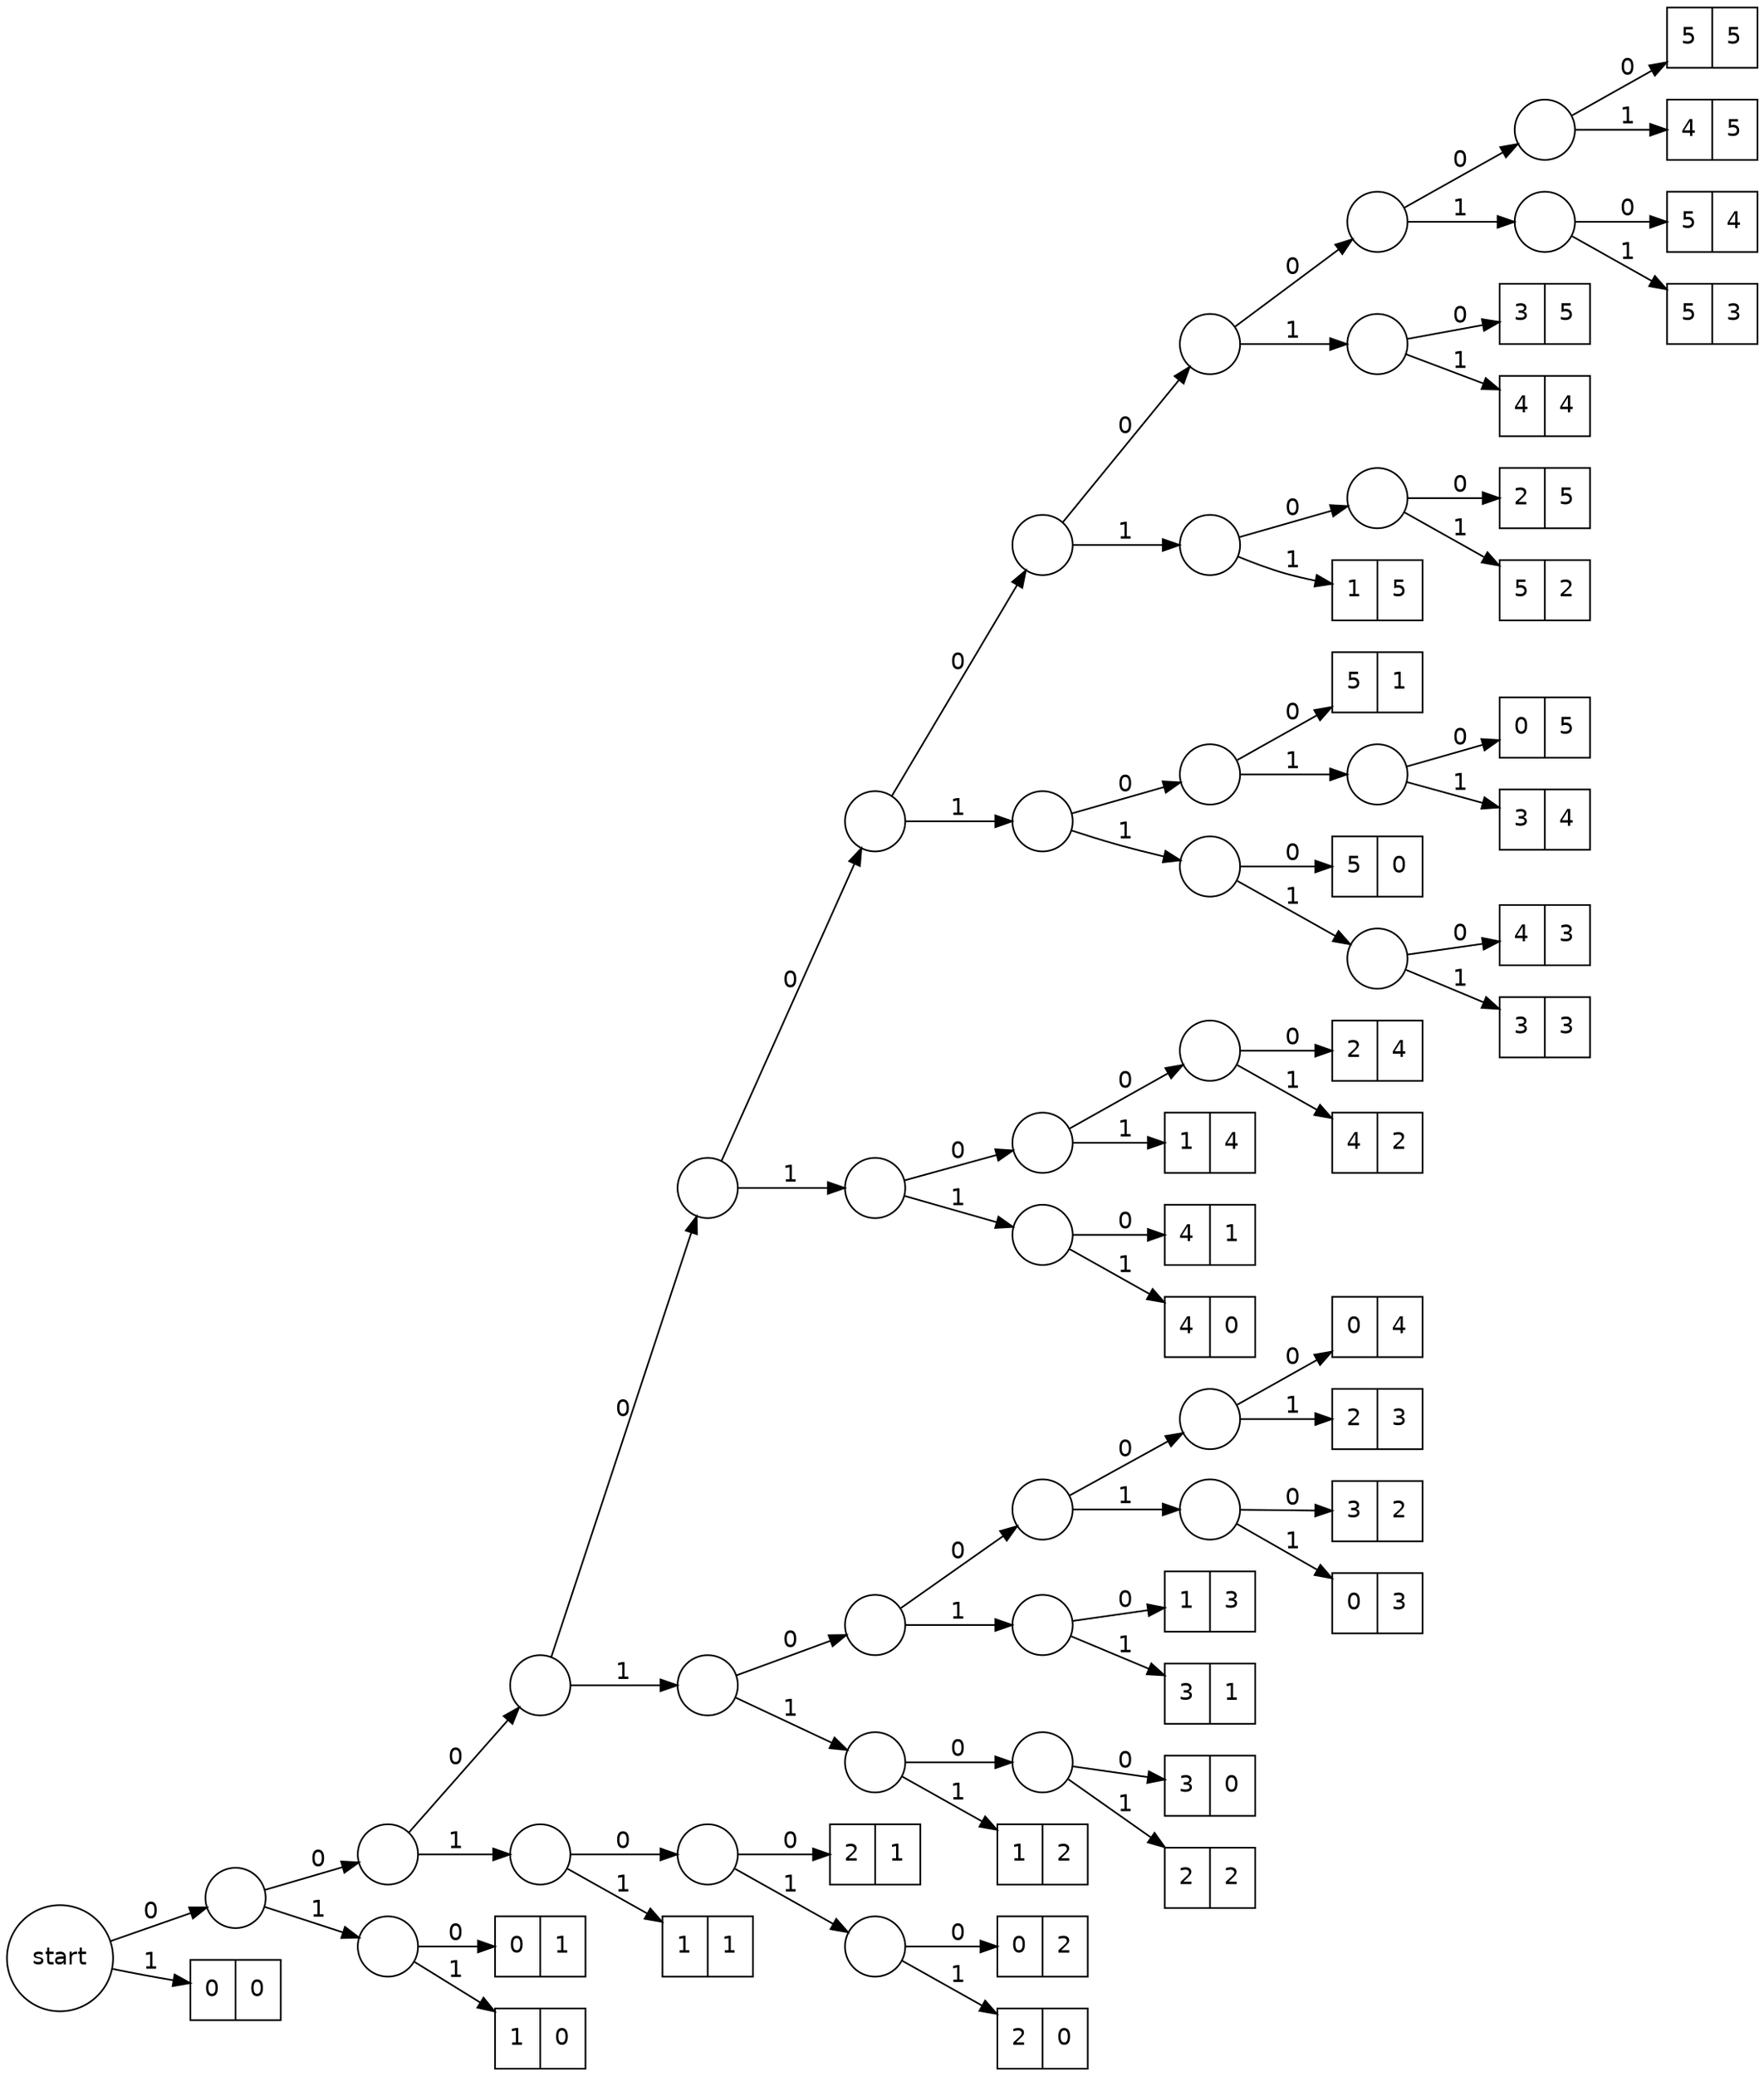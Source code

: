 digraph huffman {
  node [fontname="DejaVuSans"];
  edge [fontname="DejaVuSans"];
  margin = "0";
  rankdir = "LR";

  start [shape=circle,label="start"];
  start -> n0 [label="0"];
  start -> n1 [label="1"];
  n0 [shape=circle,label=""];
  n0 -> n00 [label="0"];
  n0 -> n01 [label="1"];
  n00 [shape=circle,label=""];
  n00 -> n000 [label="0"];
  n00 -> n001 [label="1"];
  n000 [shape=circle,label=""];
  n000 -> n0000 [label="0"];
  n000 -> n0001 [label="1"];
  n0000 [shape=circle,label=""];
  n0000 -> n00000 [label="0"];
  n0000 -> n00001 [label="1"];
  n00000 [shape=circle,label=""];
  n00000 -> n000000 [label="0"];
  n00000 -> n000001 [label="1"];
  n000000 [shape=circle,label=""];
  n000000 -> n0000000 [label="0"];
  n000000 -> n0000001 [label="1"];
  n0000000 [shape=circle,label=""];
  n0000000 -> n00000000 [label="0"];
  n0000000 -> n00000001 [label="1"];
  n00000000 [shape=circle,label=""];
  n00000000 -> n000000000 [label="0"];
  n00000000 -> n000000001 [label="1"];
  n000000000 [shape=circle,label=""];
  n000000000 -> n0000000000 [label="0"];
  n000000000 -> n0000000001 [label="1"];
  n0000000000 [shape=record,label="{5|5}"];
  n0000000001 [shape=record,label="{4|5}"];
  n000000001 [shape=circle,label=""];
  n000000001 -> n0000000010 [label="0"];
  n000000001 -> n0000000011 [label="1"];
  n0000000010 [shape=record,label="{5|4}"];
  n0000000011 [shape=record,label="{5|3}"];
  n00000001 [shape=circle,label=""];
  n00000001 -> n000000010 [label="0"];
  n00000001 -> n000000011 [label="1"];
  n000000010 [shape=record,label="{3|5}"];
  n000000011 [shape=record,label="{4|4}"];
  n0000001 [shape=circle,label=""];
  n0000001 -> n00000010 [label="0"];
  n0000001 -> n00000011 [label="1"];
  n00000010 [shape=circle,label=""];
  n00000010 -> n000000100 [label="0"];
  n00000010 -> n000000101 [label="1"];
  n000000100 [shape=record,label="{2|5}"];
  n000000101 [shape=record,label="{5|2}"];
  n00000011 [shape=record,label="{1|5}"];
  n000001 [shape=circle,label=""];
  n000001 -> n0000010 [label="0"];
  n000001 -> n0000011 [label="1"];
  n0000010 [shape=circle,label=""];
  n0000010 -> n00000100 [label="0"];
  n0000010 -> n00000101 [label="1"];
  n00000100 [shape=record,label="{5|1}"];
  n00000101 [shape=circle,label=""];
  n00000101 -> n000001010 [label="0"];
  n00000101 -> n000001011 [label="1"];
  n000001010 [shape=record,label="{0|5}"];
  n000001011 [shape=record,label="{3|4}"];
  n0000011 [shape=circle,label=""];
  n0000011 -> n00000110 [label="0"];
  n0000011 -> n00000111 [label="1"];
  n00000110 [shape=record,label="{5|0}"];
  n00000111 [shape=circle,label=""];
  n00000111 -> n000001110 [label="0"];
  n00000111 -> n000001111 [label="1"];
  n000001110 [shape=record,label="{4|3}"];
  n000001111 [shape=record,label="{3|3}"];
  n00001 [shape=circle,label=""];
  n00001 -> n000010 [label="0"];
  n00001 -> n000011 [label="1"];
  n000010 [shape=circle,label=""];
  n000010 -> n0000100 [label="0"];
  n000010 -> n0000101 [label="1"];
  n0000100 [shape=circle,label=""];
  n0000100 -> n00001000 [label="0"];
  n0000100 -> n00001001 [label="1"];
  n00001000 [shape=record,label="{2|4}"];
  n00001001 [shape=record,label="{4|2}"];
  n0000101 [shape=record,label="{1|4}"];
  n000011 [shape=circle,label=""];
  n000011 -> n0000110 [label="0"];
  n000011 -> n0000111 [label="1"];
  n0000110 [shape=record,label="{4|1}"];
  n0000111 [shape=record,label="{4|0}"];
  n0001 [shape=circle,label=""];
  n0001 -> n00010 [label="0"];
  n0001 -> n00011 [label="1"];
  n00010 [shape=circle,label=""];
  n00010 -> n000100 [label="0"];
  n00010 -> n000101 [label="1"];
  n000100 [shape=circle,label=""];
  n000100 -> n0001000 [label="0"];
  n000100 -> n0001001 [label="1"];
  n0001000 [shape=circle,label=""];
  n0001000 -> n00010000 [label="0"];
  n0001000 -> n00010001 [label="1"];
  n00010000 [shape=record,label="{0|4}"];
  n00010001 [shape=record,label="{2|3}"];
  n0001001 [shape=circle,label=""];
  n0001001 -> n00010010 [label="0"];
  n0001001 -> n00010011 [label="1"];
  n00010010 [shape=record,label="{3|2}"];
  n00010011 [shape=record,label="{0|3}"];
  n000101 [shape=circle,label=""];
  n000101 -> n0001010 [label="0"];
  n000101 -> n0001011 [label="1"];
  n0001010 [shape=record,label="{1|3}"];
  n0001011 [shape=record,label="{3|1}"];
  n00011 [shape=circle,label=""];
  n00011 -> n000110 [label="0"];
  n00011 -> n000111 [label="1"];
  n000110 [shape=circle,label=""];
  n000110 -> n0001100 [label="0"];
  n000110 -> n0001101 [label="1"];
  n0001100 [shape=record,label="{3|0}"];
  n0001101 [shape=record,label="{2|2}"];
  n000111 [shape=record,label="{1|2}"];
  n001 [shape=circle,label=""];
  n001 -> n0010 [label="0"];
  n001 -> n0011 [label="1"];
  n0010 [shape=circle,label=""];
  n0010 -> n00100 [label="0"];
  n0010 -> n00101 [label="1"];
  n00100 [shape=record,label="{2|1}"];
  n00101 [shape=circle,label=""];
  n00101 -> n001010 [label="0"];
  n00101 -> n001011 [label="1"];
  n001010 [shape=record,label="{0|2}"];
  n001011 [shape=record,label="{2|0}"];
  n0011 [shape=record,label="{1|1}"];
  n01 [shape=circle,label=""];
  n01 -> n010 [label="0"];
  n01 -> n011 [label="1"];
  n010 [shape=record,label="{0|1}"];
  n011 [shape=record,label="{1|0}"];
  n1 [shape=record,label="{0|0}"];
}
